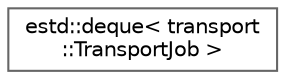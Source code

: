 digraph "Graphical Class Hierarchy"
{
 // LATEX_PDF_SIZE
  bgcolor="transparent";
  edge [fontname=Helvetica,fontsize=10,labelfontname=Helvetica,labelfontsize=10];
  node [fontname=Helvetica,fontsize=10,shape=box,height=0.2,width=0.4];
  rankdir="LR";
  Node0 [id="Node000000",label="estd::deque\< transport\l::TransportJob \>",height=0.2,width=0.4,color="grey40", fillcolor="white", style="filled",URL="$d6/dd2/classestd_1_1deque.html",tooltip=" "];
}
